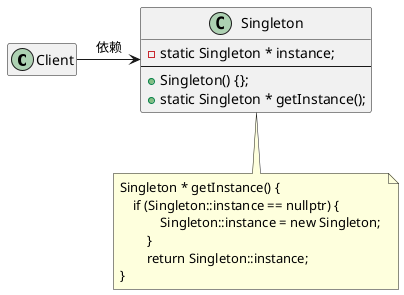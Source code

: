 @startuml
hide empty members

class Client


class Singleton {
	- static Singleton * instance;
	---
	+ Singleton() {};
    + static Singleton * getInstance();
}

Client -right-> Singleton: "依赖"

note "\
Singleton * getInstance() {\n\
    if (Singleton::instance == nullptr) { \n\
	    Singleton::instance = new Singleton; \n\
	} \n\
	return Singleton::instance; \n\
}\
" as n1
Singleton .down. n1
@enduml
